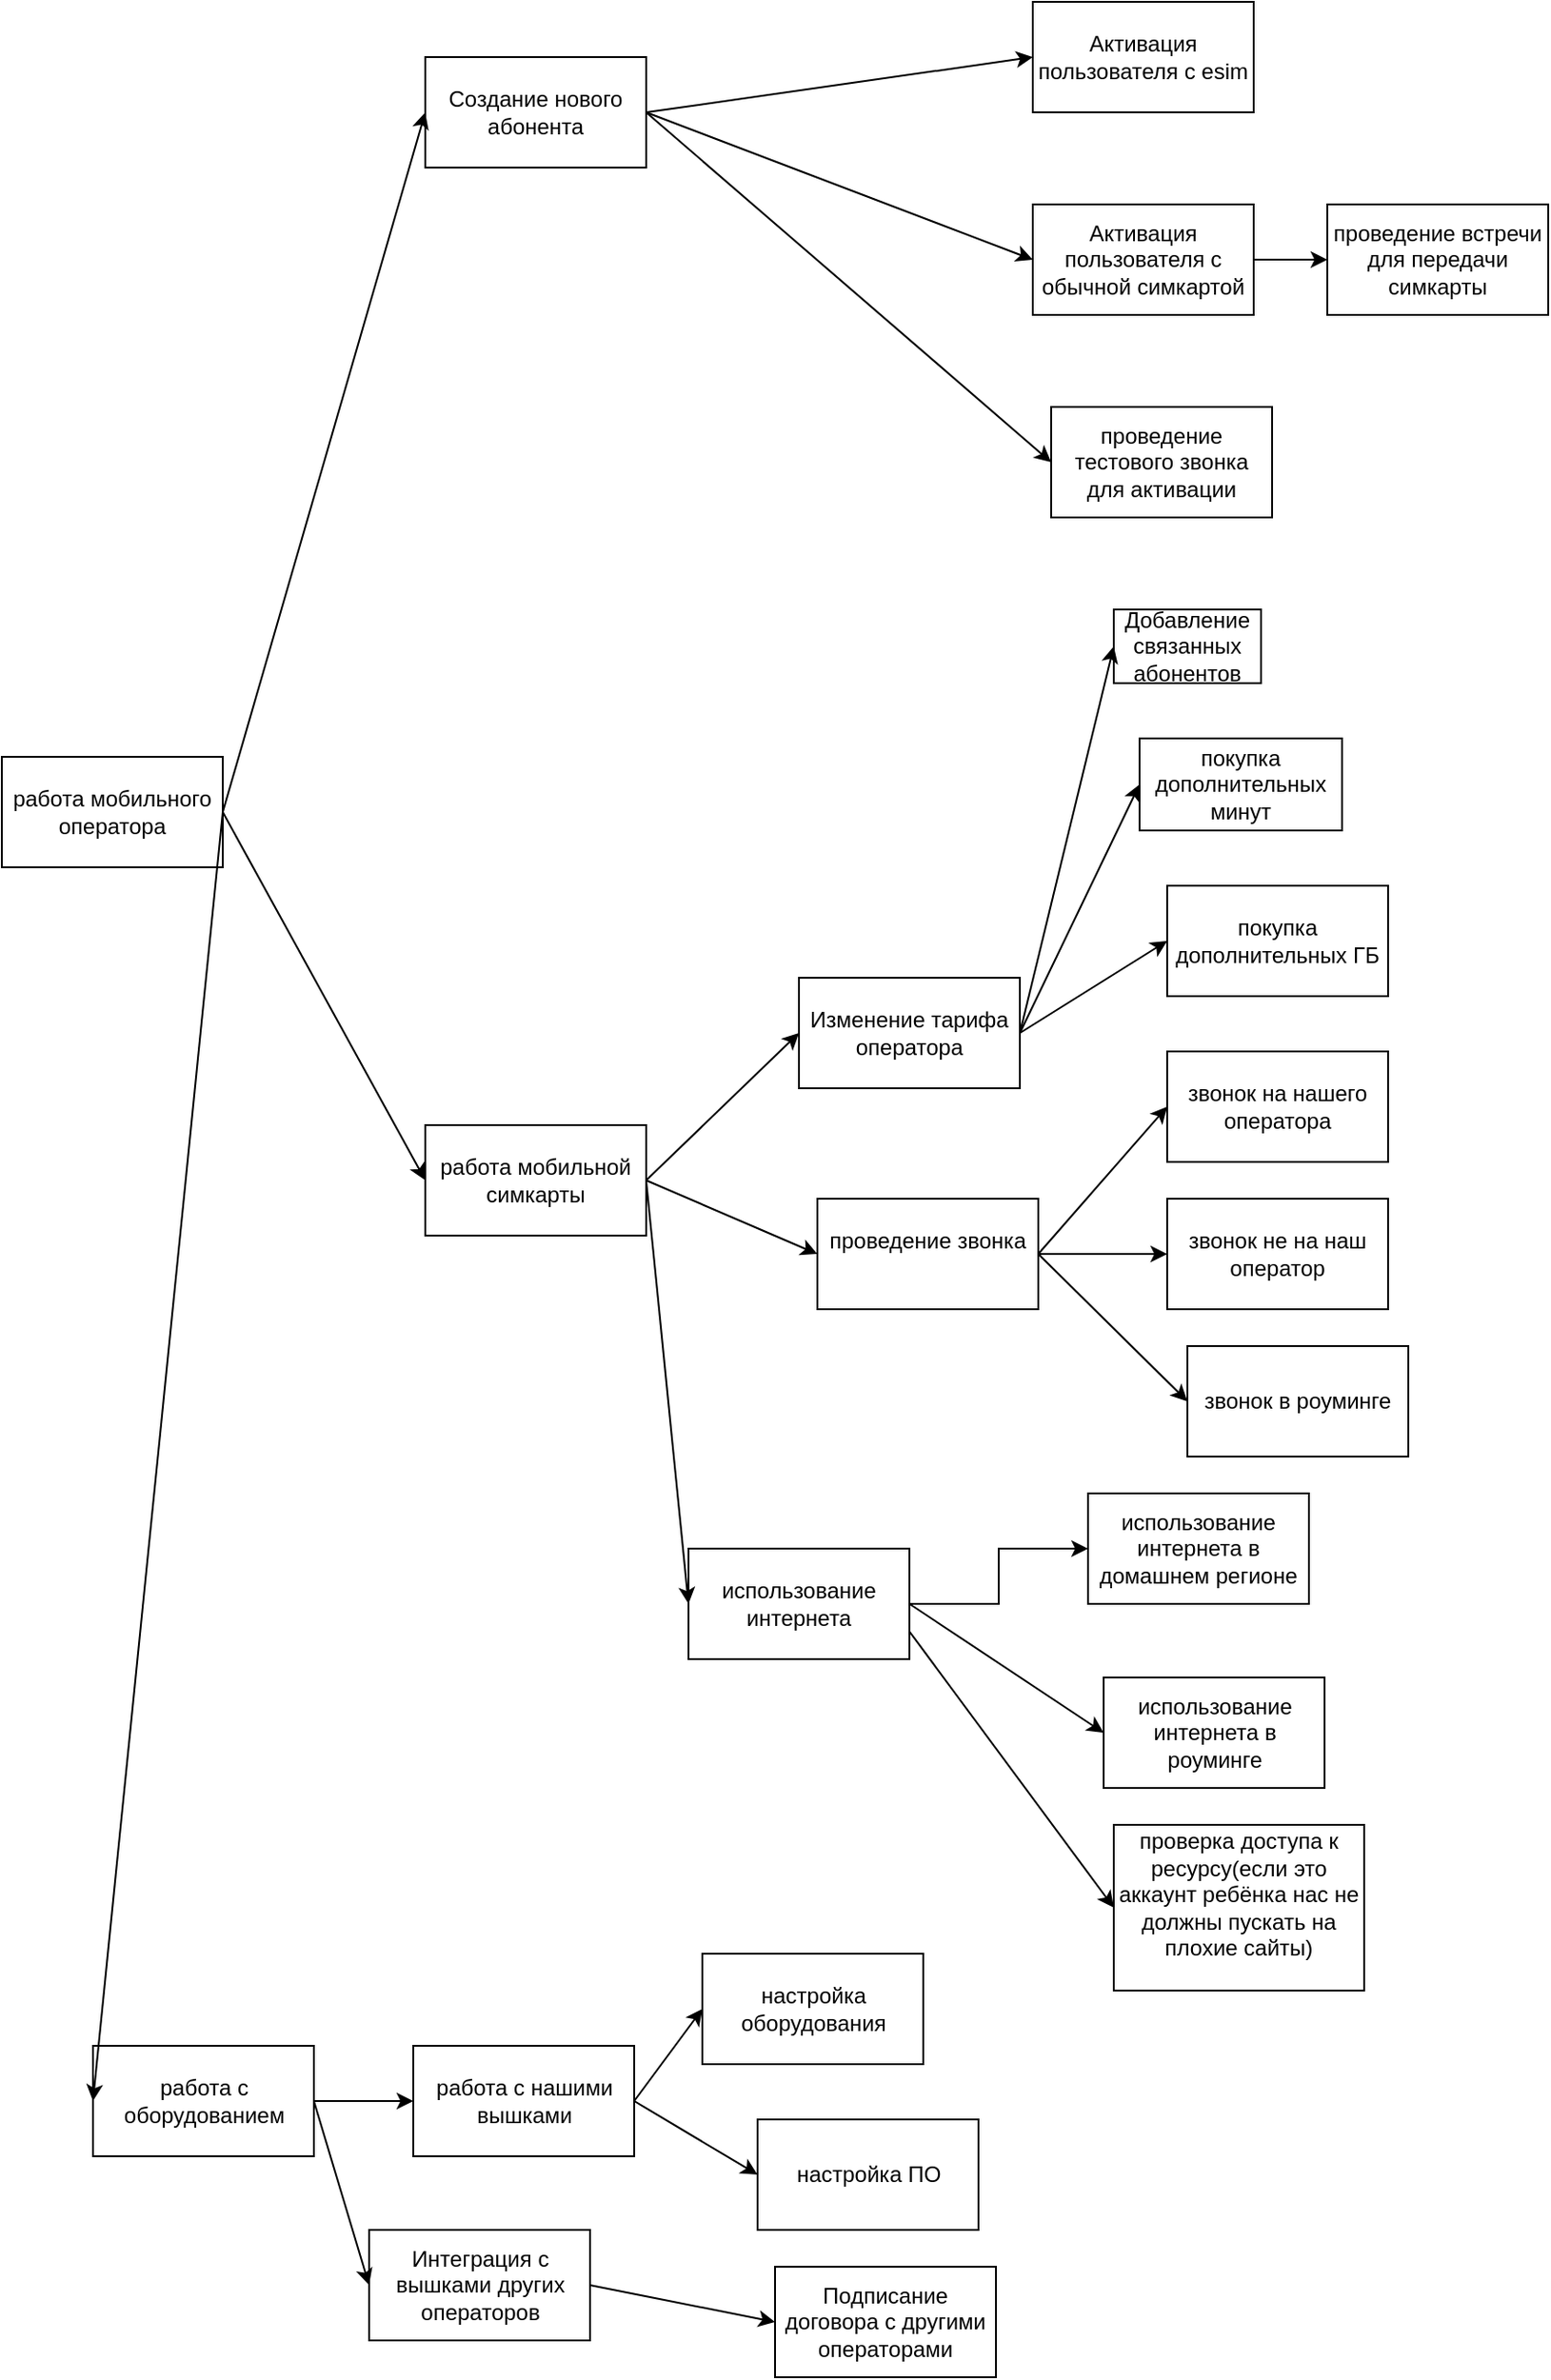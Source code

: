 <mxfile version="20.8.20" type="github">
  <diagram name="Страница 1" id="37w9MG5sr8IWQClEOfB6">
    <mxGraphModel dx="2049" dy="1117" grid="1" gridSize="10" guides="1" tooltips="1" connect="1" arrows="1" fold="1" page="1" pageScale="1" pageWidth="827" pageHeight="1169" math="0" shadow="0">
      <root>
        <mxCell id="0" />
        <mxCell id="1" parent="0" />
        <mxCell id="ZxZWVLrvtYTRDe_x5lBx-1" value="Создание нового абонента" style="rounded=0;whiteSpace=wrap;html=1;" vertex="1" parent="1">
          <mxGeometry x="260" y="640" width="120" height="60" as="geometry" />
        </mxCell>
        <mxCell id="ZxZWVLrvtYTRDe_x5lBx-2" value="Изменение тарифа оператора" style="rounded=0;whiteSpace=wrap;html=1;" vertex="1" parent="1">
          <mxGeometry x="463" y="1140" width="120" height="60" as="geometry" />
        </mxCell>
        <mxCell id="ZxZWVLrvtYTRDe_x5lBx-3" value="проведение встречи для передачи симкарты" style="rounded=0;whiteSpace=wrap;html=1;" vertex="1" parent="1">
          <mxGeometry x="750" y="720" width="120" height="60" as="geometry" />
        </mxCell>
        <mxCell id="ZxZWVLrvtYTRDe_x5lBx-46" style="edgeStyle=orthogonalEdgeStyle;rounded=0;orthogonalLoop=1;jettySize=auto;html=1;exitX=1;exitY=0.5;exitDx=0;exitDy=0;entryX=0;entryY=0.5;entryDx=0;entryDy=0;" edge="1" parent="1" source="ZxZWVLrvtYTRDe_x5lBx-8" target="ZxZWVLrvtYTRDe_x5lBx-44">
          <mxGeometry relative="1" as="geometry" />
        </mxCell>
        <mxCell id="ZxZWVLrvtYTRDe_x5lBx-8" value="использование интернета" style="rounded=0;whiteSpace=wrap;html=1;" vertex="1" parent="1">
          <mxGeometry x="403" y="1450" width="120" height="60" as="geometry" />
        </mxCell>
        <mxCell id="ZxZWVLrvtYTRDe_x5lBx-12" value="Добавление связанных абонентов" style="rounded=0;whiteSpace=wrap;html=1;" vertex="1" parent="1">
          <mxGeometry x="634" y="940" width="80" height="40" as="geometry" />
        </mxCell>
        <mxCell id="ZxZWVLrvtYTRDe_x5lBx-13" value="" style="endArrow=classic;html=1;rounded=0;exitX=1;exitY=0.5;exitDx=0;exitDy=0;entryX=0;entryY=0.5;entryDx=0;entryDy=0;" edge="1" parent="1" source="ZxZWVLrvtYTRDe_x5lBx-2" target="ZxZWVLrvtYTRDe_x5lBx-12">
          <mxGeometry width="50" height="50" relative="1" as="geometry">
            <mxPoint x="603" y="1270" as="sourcePoint" />
            <mxPoint x="653" y="1220" as="targetPoint" />
          </mxGeometry>
        </mxCell>
        <mxCell id="ZxZWVLrvtYTRDe_x5lBx-14" value="покупка дополнительных минут" style="rounded=0;whiteSpace=wrap;html=1;" vertex="1" parent="1">
          <mxGeometry x="648" y="1010" width="110" height="50" as="geometry" />
        </mxCell>
        <mxCell id="ZxZWVLrvtYTRDe_x5lBx-17" value="Активация пользователя с esim" style="rounded=0;whiteSpace=wrap;html=1;" vertex="1" parent="1">
          <mxGeometry x="590" y="610" width="120" height="60" as="geometry" />
        </mxCell>
        <mxCell id="ZxZWVLrvtYTRDe_x5lBx-21" style="edgeStyle=orthogonalEdgeStyle;rounded=0;orthogonalLoop=1;jettySize=auto;html=1;exitX=1;exitY=0.5;exitDx=0;exitDy=0;entryX=0;entryY=0.5;entryDx=0;entryDy=0;" edge="1" parent="1" source="ZxZWVLrvtYTRDe_x5lBx-18" target="ZxZWVLrvtYTRDe_x5lBx-3">
          <mxGeometry relative="1" as="geometry" />
        </mxCell>
        <mxCell id="ZxZWVLrvtYTRDe_x5lBx-18" value="Активация пользователя с обычной симкартой" style="rounded=0;whiteSpace=wrap;html=1;" vertex="1" parent="1">
          <mxGeometry x="590" y="720" width="120" height="60" as="geometry" />
        </mxCell>
        <mxCell id="ZxZWVLrvtYTRDe_x5lBx-19" value="" style="endArrow=classic;html=1;rounded=0;exitX=1;exitY=0.5;exitDx=0;exitDy=0;entryX=0;entryY=0.5;entryDx=0;entryDy=0;" edge="1" parent="1" source="ZxZWVLrvtYTRDe_x5lBx-1" target="ZxZWVLrvtYTRDe_x5lBx-18">
          <mxGeometry width="50" height="50" relative="1" as="geometry">
            <mxPoint x="540" y="670" as="sourcePoint" />
            <mxPoint x="730" y="610" as="targetPoint" />
          </mxGeometry>
        </mxCell>
        <mxCell id="ZxZWVLrvtYTRDe_x5lBx-20" value="" style="endArrow=classic;html=1;rounded=0;exitX=1;exitY=0.5;exitDx=0;exitDy=0;entryX=0;entryY=0.5;entryDx=0;entryDy=0;" edge="1" parent="1" source="ZxZWVLrvtYTRDe_x5lBx-1" target="ZxZWVLrvtYTRDe_x5lBx-17">
          <mxGeometry width="50" height="50" relative="1" as="geometry">
            <mxPoint x="540" y="670" as="sourcePoint" />
            <mxPoint x="730" y="610" as="targetPoint" />
          </mxGeometry>
        </mxCell>
        <mxCell id="ZxZWVLrvtYTRDe_x5lBx-22" value="проведение тестового звонка для активации" style="rounded=0;whiteSpace=wrap;html=1;" vertex="1" parent="1">
          <mxGeometry x="600" y="830" width="120" height="60" as="geometry" />
        </mxCell>
        <mxCell id="ZxZWVLrvtYTRDe_x5lBx-26" value="работа мобильной симкарты" style="rounded=0;whiteSpace=wrap;html=1;" vertex="1" parent="1">
          <mxGeometry x="260" y="1220" width="120" height="60" as="geometry" />
        </mxCell>
        <mxCell id="ZxZWVLrvtYTRDe_x5lBx-30" value="" style="endArrow=classic;html=1;rounded=0;entryX=0;entryY=0.5;entryDx=0;entryDy=0;" edge="1" parent="1" target="ZxZWVLrvtYTRDe_x5lBx-14">
          <mxGeometry width="50" height="50" relative="1" as="geometry">
            <mxPoint x="583" y="1170" as="sourcePoint" />
            <mxPoint x="633" y="1120" as="targetPoint" />
          </mxGeometry>
        </mxCell>
        <mxCell id="ZxZWVLrvtYTRDe_x5lBx-33" value="" style="endArrow=classic;html=1;rounded=0;exitX=1;exitY=0.5;exitDx=0;exitDy=0;entryX=0;entryY=0.5;entryDx=0;entryDy=0;" edge="1" parent="1" source="ZxZWVLrvtYTRDe_x5lBx-26" target="ZxZWVLrvtYTRDe_x5lBx-2">
          <mxGeometry width="50" height="50" relative="1" as="geometry">
            <mxPoint x="423" y="1190" as="sourcePoint" />
            <mxPoint x="473" y="1140" as="targetPoint" />
          </mxGeometry>
        </mxCell>
        <mxCell id="ZxZWVLrvtYTRDe_x5lBx-34" value="&lt;div&gt;проведение звонка&lt;/div&gt;&lt;div&gt;&lt;br&gt;&lt;/div&gt;" style="rounded=0;whiteSpace=wrap;html=1;" vertex="1" parent="1">
          <mxGeometry x="473" y="1260" width="120" height="60" as="geometry" />
        </mxCell>
        <mxCell id="ZxZWVLrvtYTRDe_x5lBx-36" value="" style="endArrow=classic;html=1;rounded=0;exitX=1;exitY=0.5;exitDx=0;exitDy=0;entryX=0;entryY=0.5;entryDx=0;entryDy=0;" edge="1" parent="1" source="ZxZWVLrvtYTRDe_x5lBx-26" target="ZxZWVLrvtYTRDe_x5lBx-34">
          <mxGeometry width="50" height="50" relative="1" as="geometry">
            <mxPoint x="413" y="1350" as="sourcePoint" />
            <mxPoint x="463" y="1300" as="targetPoint" />
          </mxGeometry>
        </mxCell>
        <mxCell id="ZxZWVLrvtYTRDe_x5lBx-37" value="" style="endArrow=classic;html=1;rounded=0;exitX=1;exitY=0.5;exitDx=0;exitDy=0;entryX=0;entryY=0.5;entryDx=0;entryDy=0;" edge="1" parent="1" source="ZxZWVLrvtYTRDe_x5lBx-26" target="ZxZWVLrvtYTRDe_x5lBx-8">
          <mxGeometry width="50" height="50" relative="1" as="geometry">
            <mxPoint x="413" y="1350" as="sourcePoint" />
            <mxPoint x="463" y="1300" as="targetPoint" />
          </mxGeometry>
        </mxCell>
        <mxCell id="ZxZWVLrvtYTRDe_x5lBx-38" value="звонок на нашего оператора" style="rounded=0;whiteSpace=wrap;html=1;" vertex="1" parent="1">
          <mxGeometry x="663" y="1180" width="120" height="60" as="geometry" />
        </mxCell>
        <mxCell id="ZxZWVLrvtYTRDe_x5lBx-39" value="звонок не на наш оператор" style="rounded=0;whiteSpace=wrap;html=1;" vertex="1" parent="1">
          <mxGeometry x="663" y="1260" width="120" height="60" as="geometry" />
        </mxCell>
        <mxCell id="ZxZWVLrvtYTRDe_x5lBx-40" value="" style="endArrow=classic;html=1;rounded=0;entryX=0;entryY=0.5;entryDx=0;entryDy=0;exitX=1;exitY=0.5;exitDx=0;exitDy=0;" edge="1" parent="1" source="ZxZWVLrvtYTRDe_x5lBx-34" target="ZxZWVLrvtYTRDe_x5lBx-38">
          <mxGeometry width="50" height="50" relative="1" as="geometry">
            <mxPoint x="593" y="1270" as="sourcePoint" />
            <mxPoint x="643" y="1220" as="targetPoint" />
          </mxGeometry>
        </mxCell>
        <mxCell id="ZxZWVLrvtYTRDe_x5lBx-41" value="" style="endArrow=classic;html=1;rounded=0;entryX=0;entryY=0.5;entryDx=0;entryDy=0;exitX=1;exitY=0.5;exitDx=0;exitDy=0;" edge="1" parent="1" source="ZxZWVLrvtYTRDe_x5lBx-34" target="ZxZWVLrvtYTRDe_x5lBx-39">
          <mxGeometry width="50" height="50" relative="1" as="geometry">
            <mxPoint x="593" y="1340" as="sourcePoint" />
            <mxPoint x="643" y="1290" as="targetPoint" />
          </mxGeometry>
        </mxCell>
        <mxCell id="ZxZWVLrvtYTRDe_x5lBx-42" value="" style="endArrow=classic;html=1;rounded=0;entryX=0;entryY=0.5;entryDx=0;entryDy=0;" edge="1" parent="1" target="ZxZWVLrvtYTRDe_x5lBx-43">
          <mxGeometry width="50" height="50" relative="1" as="geometry">
            <mxPoint x="593" y="1290" as="sourcePoint" />
            <mxPoint x="773" y="1410" as="targetPoint" />
          </mxGeometry>
        </mxCell>
        <mxCell id="ZxZWVLrvtYTRDe_x5lBx-43" value="звонок в роуминге" style="rounded=0;whiteSpace=wrap;html=1;" vertex="1" parent="1">
          <mxGeometry x="674" y="1340" width="120" height="60" as="geometry" />
        </mxCell>
        <mxCell id="ZxZWVLrvtYTRDe_x5lBx-44" value="использование интернета в домашнем регионе" style="rounded=0;whiteSpace=wrap;html=1;" vertex="1" parent="1">
          <mxGeometry x="620" y="1420" width="120" height="60" as="geometry" />
        </mxCell>
        <mxCell id="ZxZWVLrvtYTRDe_x5lBx-45" value="использование интернета в роуминге" style="rounded=0;whiteSpace=wrap;html=1;" vertex="1" parent="1">
          <mxGeometry x="628.5" y="1520" width="120" height="60" as="geometry" />
        </mxCell>
        <mxCell id="ZxZWVLrvtYTRDe_x5lBx-47" value="" style="endArrow=classic;html=1;rounded=0;exitX=1;exitY=0.5;exitDx=0;exitDy=0;entryX=0;entryY=0.5;entryDx=0;entryDy=0;" edge="1" parent="1" source="ZxZWVLrvtYTRDe_x5lBx-8" target="ZxZWVLrvtYTRDe_x5lBx-45">
          <mxGeometry width="50" height="50" relative="1" as="geometry">
            <mxPoint x="493" y="1630" as="sourcePoint" />
            <mxPoint x="613" y="1580" as="targetPoint" />
          </mxGeometry>
        </mxCell>
        <mxCell id="ZxZWVLrvtYTRDe_x5lBx-49" value="покупка дополнительных ГБ" style="rounded=0;whiteSpace=wrap;html=1;" vertex="1" parent="1">
          <mxGeometry x="663" y="1090" width="120" height="60" as="geometry" />
        </mxCell>
        <mxCell id="ZxZWVLrvtYTRDe_x5lBx-51" value="" style="endArrow=classic;html=1;rounded=0;entryX=0;entryY=0.5;entryDx=0;entryDy=0;exitX=1;exitY=0.5;exitDx=0;exitDy=0;" edge="1" parent="1" source="ZxZWVLrvtYTRDe_x5lBx-2" target="ZxZWVLrvtYTRDe_x5lBx-49">
          <mxGeometry width="50" height="50" relative="1" as="geometry">
            <mxPoint x="603" y="1180" as="sourcePoint" />
            <mxPoint x="653" y="1130" as="targetPoint" />
          </mxGeometry>
        </mxCell>
        <mxCell id="ZxZWVLrvtYTRDe_x5lBx-52" value="работа мобильного оператора" style="rounded=0;whiteSpace=wrap;html=1;" vertex="1" parent="1">
          <mxGeometry x="30" y="1020" width="120" height="60" as="geometry" />
        </mxCell>
        <mxCell id="ZxZWVLrvtYTRDe_x5lBx-54" value="" style="endArrow=classic;html=1;rounded=0;entryX=0;entryY=0.5;entryDx=0;entryDy=0;exitX=1;exitY=0.5;exitDx=0;exitDy=0;" edge="1" parent="1" source="ZxZWVLrvtYTRDe_x5lBx-52" target="ZxZWVLrvtYTRDe_x5lBx-1">
          <mxGeometry width="50" height="50" relative="1" as="geometry">
            <mxPoint x="160" y="740" as="sourcePoint" />
            <mxPoint x="210" y="690" as="targetPoint" />
          </mxGeometry>
        </mxCell>
        <mxCell id="ZxZWVLrvtYTRDe_x5lBx-56" value="" style="endArrow=classic;html=1;rounded=0;exitX=1;exitY=0.5;exitDx=0;exitDy=0;entryX=0;entryY=0.5;entryDx=0;entryDy=0;" edge="1" parent="1" source="ZxZWVLrvtYTRDe_x5lBx-52" target="ZxZWVLrvtYTRDe_x5lBx-26">
          <mxGeometry width="50" height="50" relative="1" as="geometry">
            <mxPoint x="250" y="1070" as="sourcePoint" />
            <mxPoint x="300" y="1020" as="targetPoint" />
          </mxGeometry>
        </mxCell>
        <mxCell id="ZxZWVLrvtYTRDe_x5lBx-61" style="edgeStyle=orthogonalEdgeStyle;rounded=0;orthogonalLoop=1;jettySize=auto;html=1;entryX=0;entryY=0.5;entryDx=0;entryDy=0;exitX=1;exitY=0.5;exitDx=0;exitDy=0;" edge="1" parent="1" source="ZxZWVLrvtYTRDe_x5lBx-57" target="ZxZWVLrvtYTRDe_x5lBx-60">
          <mxGeometry relative="1" as="geometry">
            <mxPoint x="219.5" y="1750" as="sourcePoint" />
          </mxGeometry>
        </mxCell>
        <mxCell id="ZxZWVLrvtYTRDe_x5lBx-57" value="работа с оборудованием" style="rounded=0;whiteSpace=wrap;html=1;" vertex="1" parent="1">
          <mxGeometry x="79.5" y="1720" width="120" height="60" as="geometry" />
        </mxCell>
        <mxCell id="ZxZWVLrvtYTRDe_x5lBx-58" value="" style="endArrow=classic;html=1;rounded=0;exitX=1;exitY=0.5;exitDx=0;exitDy=0;entryX=0;entryY=0.5;entryDx=0;entryDy=0;" edge="1" parent="1" source="ZxZWVLrvtYTRDe_x5lBx-1" target="ZxZWVLrvtYTRDe_x5lBx-22">
          <mxGeometry width="50" height="50" relative="1" as="geometry">
            <mxPoint x="540" y="670" as="sourcePoint" />
            <mxPoint x="910" y="1020" as="targetPoint" />
          </mxGeometry>
        </mxCell>
        <mxCell id="ZxZWVLrvtYTRDe_x5lBx-59" value="" style="endArrow=classic;html=1;rounded=0;exitX=1;exitY=0.5;exitDx=0;exitDy=0;entryX=0;entryY=0.5;entryDx=0;entryDy=0;" edge="1" parent="1" source="ZxZWVLrvtYTRDe_x5lBx-52" target="ZxZWVLrvtYTRDe_x5lBx-57">
          <mxGeometry width="50" height="50" relative="1" as="geometry">
            <mxPoint x="860" y="1420" as="sourcePoint" />
            <mxPoint x="910" y="1370" as="targetPoint" />
          </mxGeometry>
        </mxCell>
        <mxCell id="ZxZWVLrvtYTRDe_x5lBx-60" value="работа с нашими вышками" style="rounded=0;whiteSpace=wrap;html=1;" vertex="1" parent="1">
          <mxGeometry x="253.5" y="1720" width="120" height="60" as="geometry" />
        </mxCell>
        <mxCell id="ZxZWVLrvtYTRDe_x5lBx-62" value="Интеграция с вышками других операторов" style="rounded=0;whiteSpace=wrap;html=1;" vertex="1" parent="1">
          <mxGeometry x="229.5" y="1820" width="120" height="60" as="geometry" />
        </mxCell>
        <mxCell id="ZxZWVLrvtYTRDe_x5lBx-63" value="" style="endArrow=classic;html=1;rounded=0;entryX=0;entryY=0.5;entryDx=0;entryDy=0;exitX=1;exitY=0.5;exitDx=0;exitDy=0;" edge="1" parent="1" source="ZxZWVLrvtYTRDe_x5lBx-57" target="ZxZWVLrvtYTRDe_x5lBx-62">
          <mxGeometry width="50" height="50" relative="1" as="geometry">
            <mxPoint x="233" y="1760" as="sourcePoint" />
            <mxPoint x="253" y="1830" as="targetPoint" />
          </mxGeometry>
        </mxCell>
        <mxCell id="ZxZWVLrvtYTRDe_x5lBx-65" value="настройка оборудования" style="rounded=0;whiteSpace=wrap;html=1;" vertex="1" parent="1">
          <mxGeometry x="410.5" y="1670" width="120" height="60" as="geometry" />
        </mxCell>
        <mxCell id="ZxZWVLrvtYTRDe_x5lBx-66" value="настройка ПО" style="rounded=0;whiteSpace=wrap;html=1;" vertex="1" parent="1">
          <mxGeometry x="440.5" y="1760" width="120" height="60" as="geometry" />
        </mxCell>
        <mxCell id="ZxZWVLrvtYTRDe_x5lBx-67" value="" style="endArrow=classic;html=1;rounded=0;exitX=1;exitY=0.5;exitDx=0;exitDy=0;entryX=0;entryY=0.5;entryDx=0;entryDy=0;" edge="1" parent="1" source="ZxZWVLrvtYTRDe_x5lBx-60" target="ZxZWVLrvtYTRDe_x5lBx-65">
          <mxGeometry width="50" height="50" relative="1" as="geometry">
            <mxPoint x="410.5" y="1820" as="sourcePoint" />
            <mxPoint x="460.5" y="1770" as="targetPoint" />
          </mxGeometry>
        </mxCell>
        <mxCell id="ZxZWVLrvtYTRDe_x5lBx-68" value="" style="endArrow=classic;html=1;rounded=0;exitX=1;exitY=0.5;exitDx=0;exitDy=0;entryX=0;entryY=0.5;entryDx=0;entryDy=0;" edge="1" parent="1" source="ZxZWVLrvtYTRDe_x5lBx-60" target="ZxZWVLrvtYTRDe_x5lBx-66">
          <mxGeometry width="50" height="50" relative="1" as="geometry">
            <mxPoint x="510.5" y="1920" as="sourcePoint" />
            <mxPoint x="560.5" y="1870" as="targetPoint" />
          </mxGeometry>
        </mxCell>
        <mxCell id="ZxZWVLrvtYTRDe_x5lBx-69" value="&lt;div&gt;проверка доступа к ресурсу(если это аккаунт ребёнка нас не должны пускать на плохие сайты)&lt;br&gt;&lt;/div&gt;&lt;div&gt;&lt;br&gt;&lt;/div&gt;" style="rounded=0;whiteSpace=wrap;html=1;" vertex="1" parent="1">
          <mxGeometry x="634" y="1600" width="136" height="90" as="geometry" />
        </mxCell>
        <mxCell id="ZxZWVLrvtYTRDe_x5lBx-70" value="" style="endArrow=classic;html=1;rounded=0;exitX=1;exitY=0.75;exitDx=0;exitDy=0;entryX=0;entryY=0.5;entryDx=0;entryDy=0;" edge="1" parent="1" source="ZxZWVLrvtYTRDe_x5lBx-8" target="ZxZWVLrvtYTRDe_x5lBx-69">
          <mxGeometry width="50" height="50" relative="1" as="geometry">
            <mxPoint x="580" y="1630" as="sourcePoint" />
            <mxPoint x="630" y="1580" as="targetPoint" />
          </mxGeometry>
        </mxCell>
        <mxCell id="ZxZWVLrvtYTRDe_x5lBx-71" value="Подписание договора с другими операторами" style="rounded=0;whiteSpace=wrap;html=1;" vertex="1" parent="1">
          <mxGeometry x="450" y="1840" width="120" height="60" as="geometry" />
        </mxCell>
        <mxCell id="ZxZWVLrvtYTRDe_x5lBx-72" value="" style="endArrow=classic;html=1;rounded=0;exitX=1;exitY=0.5;exitDx=0;exitDy=0;entryX=0;entryY=0.5;entryDx=0;entryDy=0;" edge="1" parent="1" source="ZxZWVLrvtYTRDe_x5lBx-62" target="ZxZWVLrvtYTRDe_x5lBx-71">
          <mxGeometry width="50" height="50" relative="1" as="geometry">
            <mxPoint x="440" y="2030" as="sourcePoint" />
            <mxPoint x="490" y="1980" as="targetPoint" />
          </mxGeometry>
        </mxCell>
      </root>
    </mxGraphModel>
  </diagram>
</mxfile>
